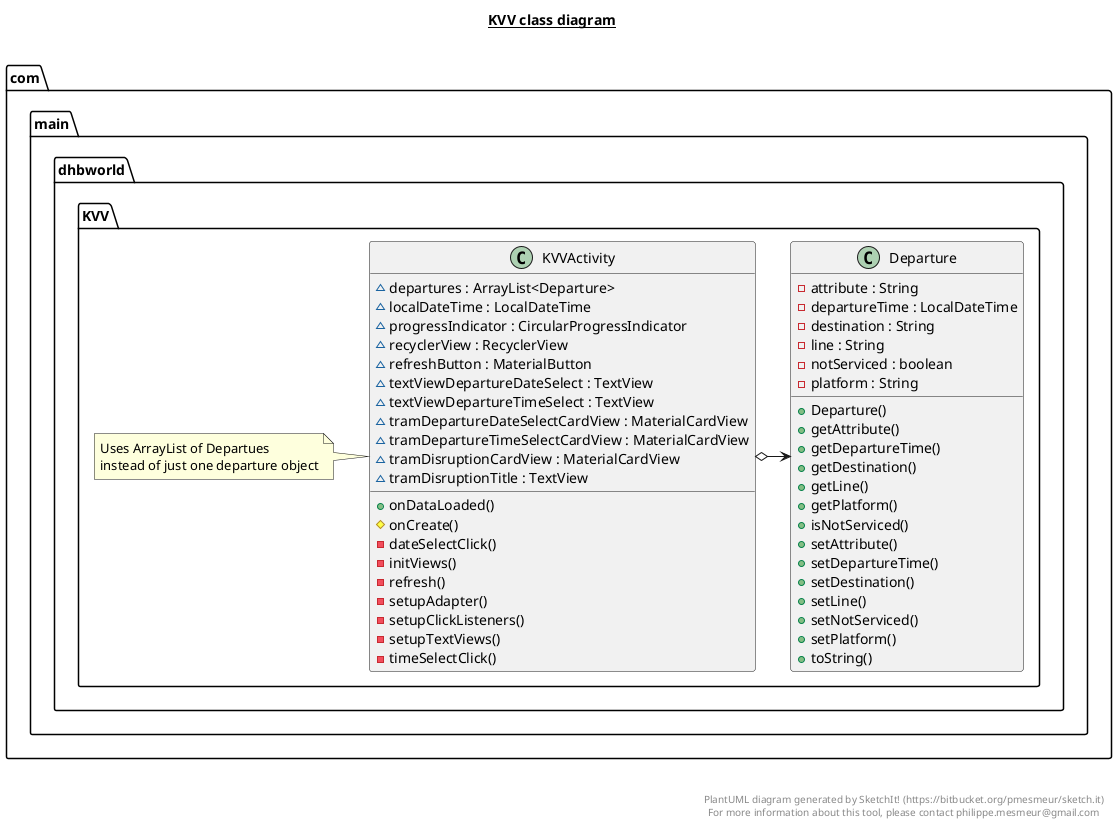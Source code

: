 @startuml

title __KVV class diagram__\n

  namespace com.main.dhbworld.KVV {
    class com.main.dhbworld.KVV.KVVActivity {
        ~ departures : ArrayList<Departure>
        ~ localDateTime : LocalDateTime
        ~ progressIndicator : CircularProgressIndicator
        ~ recyclerView : RecyclerView
        ~ refreshButton : MaterialButton
        ~ textViewDepartureDateSelect : TextView
        ~ textViewDepartureTimeSelect : TextView
        ~ tramDepartureDateSelectCardView : MaterialCardView
        ~ tramDepartureTimeSelectCardView : MaterialCardView
        ~ tramDisruptionCardView : MaterialCardView
        ~ tramDisruptionTitle : TextView
        + onDataLoaded()
        # onCreate()
        - dateSelectClick()
        - initViews()
        - refresh()
        - setupAdapter()
        - setupClickListeners()
        - setupTextViews()
        - timeSelectClick()
    }

    note left : Uses ArrayList of Departues\ninstead of just one departure object

  }
      namespace com.main.dhbworld.KVV {
        class com.main.dhbworld.KVV.Departure {
            - attribute : String
            - departureTime : LocalDateTime
            - destination : String
            - line : String
            - notServiced : boolean
            - platform : String
            + Departure()
            + getAttribute()
            + getDepartureTime()
            + getDestination()
            + getLine()
            + getPlatform()
            + isNotServiced()
            + setAttribute()
            + setDepartureTime()
            + setDestination()
            + setLine()
            + setNotServiced()
            + setPlatform()
            + toString()
        }
      }

    com.main.dhbworld.KVV.KVVActivity o-> com.main.dhbworld.KVV.Departure


right footer


PlantUML diagram generated by SketchIt! (https://bitbucket.org/pmesmeur/sketch.it)
For more information about this tool, please contact philippe.mesmeur@gmail.com
endfooter

@enduml
